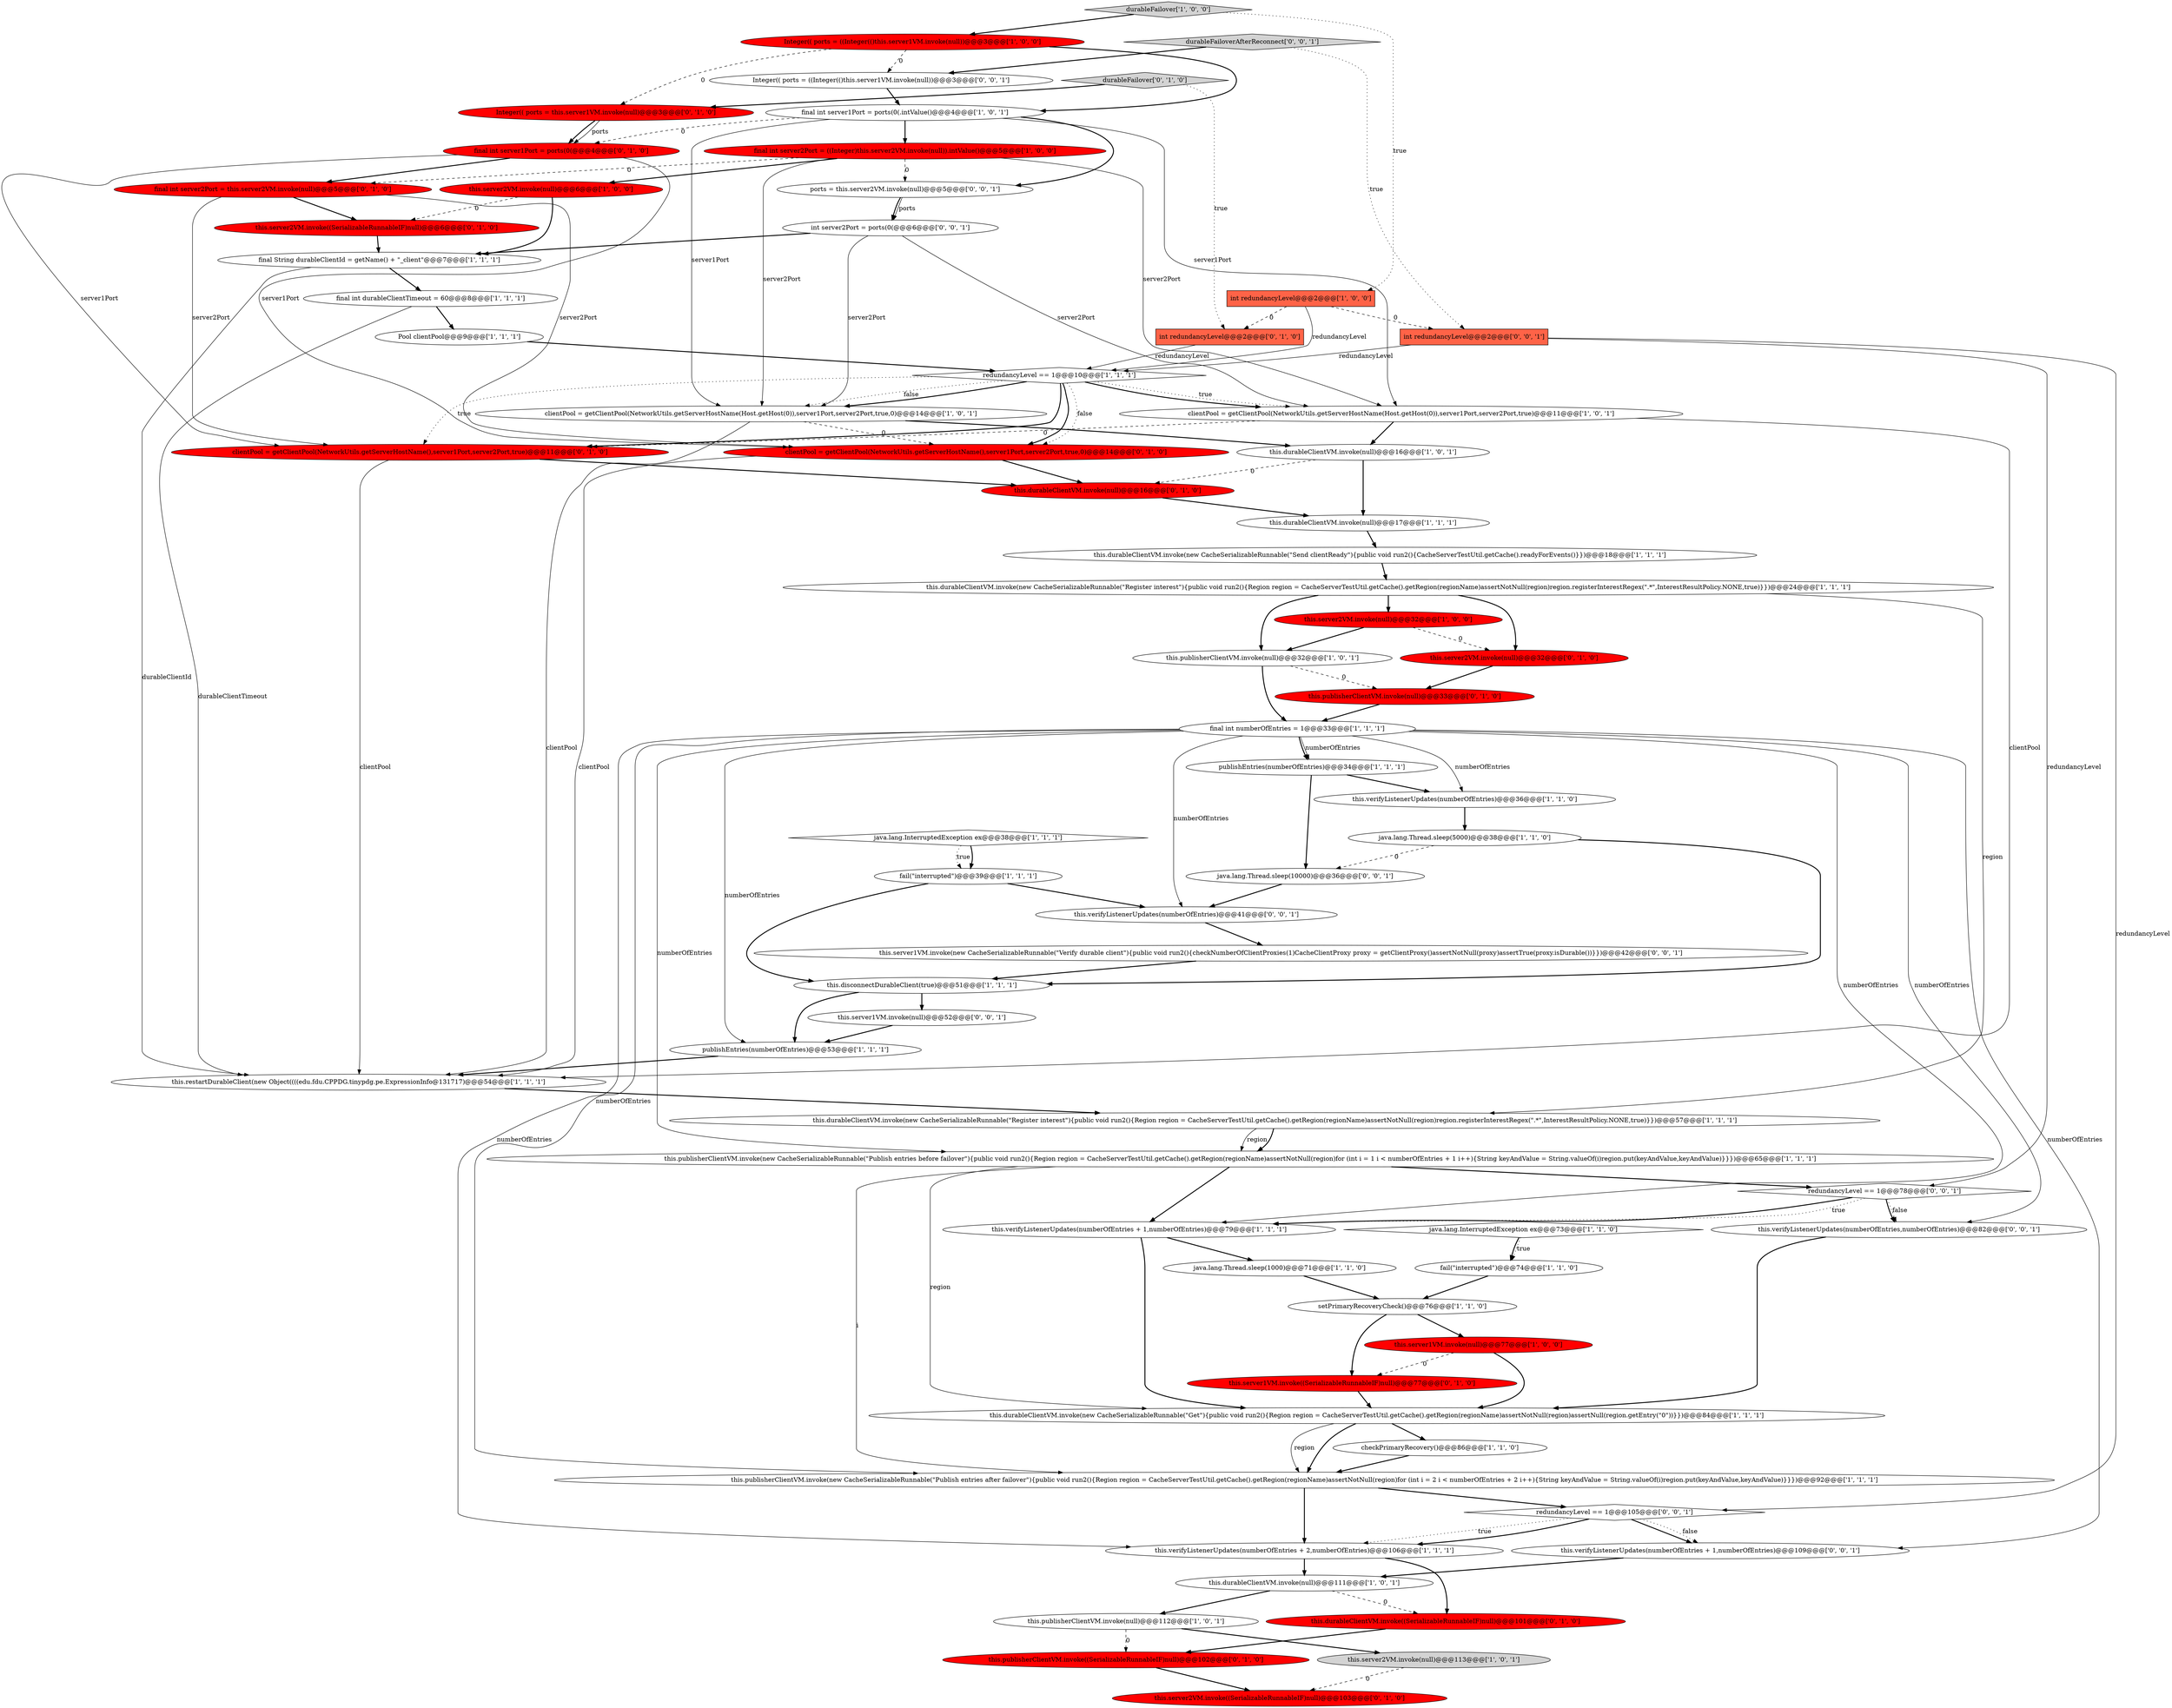 digraph {
37 [style = filled, label = "this.restartDurableClient(new Object((((edu.fdu.CPPDG.tinypdg.pe.ExpressionInfo@131717)@@@54@@@['1', '1', '1']", fillcolor = white, shape = ellipse image = "AAA0AAABBB1BBB"];
69 [style = filled, label = "int redundancyLevel@@@2@@@['0', '0', '1']", fillcolor = tomato, shape = box image = "AAA0AAABBB3BBB"];
21 [style = filled, label = "this.durableClientVM.invoke(new CacheSerializableRunnable(\"Get\"){public void run2(){Region region = CacheServerTestUtil.getCache().getRegion(regionName)assertNotNull(region)assertNull(region.getEntry(\"0\"))}})@@@84@@@['1', '1', '1']", fillcolor = white, shape = ellipse image = "AAA0AAABBB1BBB"];
35 [style = filled, label = "fail(\"interrupted\")@@@74@@@['1', '1', '0']", fillcolor = white, shape = ellipse image = "AAA0AAABBB1BBB"];
43 [style = filled, label = "this.server2VM.invoke((SerializableRunnableIF)null)@@@6@@@['0', '1', '0']", fillcolor = red, shape = ellipse image = "AAA1AAABBB2BBB"];
44 [style = filled, label = "clientPool = getClientPool(NetworkUtils.getServerHostName(),server1Port,server2Port,true,0)@@@14@@@['0', '1', '0']", fillcolor = red, shape = ellipse image = "AAA1AAABBB2BBB"];
19 [style = filled, label = "final String durableClientId = getName() + \"_client\"@@@7@@@['1', '1', '1']", fillcolor = white, shape = ellipse image = "AAA0AAABBB1BBB"];
64 [style = filled, label = "redundancyLevel == 1@@@78@@@['0', '0', '1']", fillcolor = white, shape = diamond image = "AAA0AAABBB3BBB"];
46 [style = filled, label = "this.publisherClientVM.invoke(null)@@@33@@@['0', '1', '0']", fillcolor = red, shape = ellipse image = "AAA1AAABBB2BBB"];
47 [style = filled, label = "this.server2VM.invoke(null)@@@32@@@['0', '1', '0']", fillcolor = red, shape = ellipse image = "AAA1AAABBB2BBB"];
65 [style = filled, label = "durableFailoverAfterReconnect['0', '0', '1']", fillcolor = lightgray, shape = diamond image = "AAA0AAABBB3BBB"];
3 [style = filled, label = "this.publisherClientVM.invoke(new CacheSerializableRunnable(\"Publish entries before failover\"){public void run2(){Region region = CacheServerTestUtil.getCache().getRegion(regionName)assertNotNull(region)for (int i = 1 i < numberOfEntries + 1 i++){String keyAndValue = String.valueOf(i)region.put(keyAndValue,keyAndValue)}}})@@@65@@@['1', '1', '1']", fillcolor = white, shape = ellipse image = "AAA0AAABBB1BBB"];
36 [style = filled, label = "java.lang.Thread.sleep(5000)@@@38@@@['1', '1', '0']", fillcolor = white, shape = ellipse image = "AAA0AAABBB1BBB"];
20 [style = filled, label = "this.durableClientVM.invoke(new CacheSerializableRunnable(\"Send clientReady\"){public void run2(){CacheServerTestUtil.getCache().readyForEvents()}})@@@18@@@['1', '1', '1']", fillcolor = white, shape = ellipse image = "AAA0AAABBB1BBB"];
22 [style = filled, label = "this.durableClientVM.invoke(null)@@@17@@@['1', '1', '1']", fillcolor = white, shape = ellipse image = "AAA0AAABBB1BBB"];
6 [style = filled, label = "this.server2VM.invoke(null)@@@6@@@['1', '0', '0']", fillcolor = red, shape = ellipse image = "AAA1AAABBB1BBB"];
24 [style = filled, label = "setPrimaryRecoveryCheck()@@@76@@@['1', '1', '0']", fillcolor = white, shape = ellipse image = "AAA0AAABBB1BBB"];
10 [style = filled, label = "java.lang.Thread.sleep(1000)@@@71@@@['1', '1', '0']", fillcolor = white, shape = ellipse image = "AAA0AAABBB1BBB"];
32 [style = filled, label = "int redundancyLevel@@@2@@@['1', '0', '0']", fillcolor = tomato, shape = box image = "AAA1AAABBB1BBB"];
18 [style = filled, label = "durableFailover['1', '0', '0']", fillcolor = lightgray, shape = diamond image = "AAA0AAABBB1BBB"];
34 [style = filled, label = "this.server2VM.invoke(null)@@@32@@@['1', '0', '0']", fillcolor = red, shape = ellipse image = "AAA1AAABBB1BBB"];
49 [style = filled, label = "final int server2Port = this.server2VM.invoke(null)@@@5@@@['0', '1', '0']", fillcolor = red, shape = ellipse image = "AAA1AAABBB2BBB"];
51 [style = filled, label = "this.durableClientVM.invoke(null)@@@16@@@['0', '1', '0']", fillcolor = red, shape = ellipse image = "AAA1AAABBB2BBB"];
55 [style = filled, label = "this.publisherClientVM.invoke((SerializableRunnableIF)null)@@@102@@@['0', '1', '0']", fillcolor = red, shape = ellipse image = "AAA1AAABBB2BBB"];
38 [style = filled, label = "this.verifyListenerUpdates(numberOfEntries + 2,numberOfEntries)@@@106@@@['1', '1', '1']", fillcolor = white, shape = ellipse image = "AAA0AAABBB1BBB"];
57 [style = filled, label = "this.server1VM.invoke(null)@@@52@@@['0', '0', '1']", fillcolor = white, shape = ellipse image = "AAA0AAABBB3BBB"];
11 [style = filled, label = "this.durableClientVM.invoke(null)@@@111@@@['1', '0', '1']", fillcolor = white, shape = ellipse image = "AAA0AAABBB1BBB"];
7 [style = filled, label = "clientPool = getClientPool(NetworkUtils.getServerHostName(Host.getHost(0)),server1Port,server2Port,true,0)@@@14@@@['1', '0', '1']", fillcolor = white, shape = ellipse image = "AAA0AAABBB1BBB"];
14 [style = filled, label = "final int numberOfEntries = 1@@@33@@@['1', '1', '1']", fillcolor = white, shape = ellipse image = "AAA0AAABBB1BBB"];
29 [style = filled, label = "clientPool = getClientPool(NetworkUtils.getServerHostName(Host.getHost(0)),server1Port,server2Port,true)@@@11@@@['1', '0', '1']", fillcolor = white, shape = ellipse image = "AAA0AAABBB1BBB"];
52 [style = filled, label = "this.server2VM.invoke((SerializableRunnableIF)null)@@@103@@@['0', '1', '0']", fillcolor = red, shape = ellipse image = "AAA1AAABBB2BBB"];
30 [style = filled, label = "publishEntries(numberOfEntries)@@@53@@@['1', '1', '1']", fillcolor = white, shape = ellipse image = "AAA0AAABBB1BBB"];
12 [style = filled, label = "redundancyLevel == 1@@@10@@@['1', '1', '1']", fillcolor = white, shape = diamond image = "AAA0AAABBB1BBB"];
2 [style = filled, label = "Integer(( ports = ((Integer(()this.server1VM.invoke(null))@@@3@@@['1', '0', '0']", fillcolor = red, shape = ellipse image = "AAA1AAABBB1BBB"];
39 [style = filled, label = "this.durableClientVM.invoke(new CacheSerializableRunnable(\"Register interest\"){public void run2(){Region region = CacheServerTestUtil.getCache().getRegion(regionName)assertNotNull(region)region.registerInterestRegex(\".*\",InterestResultPolicy.NONE,true)}})@@@57@@@['1', '1', '1']", fillcolor = white, shape = ellipse image = "AAA0AAABBB1BBB"];
17 [style = filled, label = "this.server2VM.invoke(null)@@@113@@@['1', '0', '1']", fillcolor = lightgray, shape = ellipse image = "AAA0AAABBB1BBB"];
54 [style = filled, label = "Integer(( ports = this.server1VM.invoke(null)@@@3@@@['0', '1', '0']", fillcolor = red, shape = ellipse image = "AAA1AAABBB2BBB"];
56 [style = filled, label = "int redundancyLevel@@@2@@@['0', '1', '0']", fillcolor = tomato, shape = box image = "AAA1AAABBB2BBB"];
61 [style = filled, label = "java.lang.Thread.sleep(10000)@@@36@@@['0', '0', '1']", fillcolor = white, shape = ellipse image = "AAA0AAABBB3BBB"];
25 [style = filled, label = "this.durableClientVM.invoke(new CacheSerializableRunnable(\"Register interest\"){public void run2(){Region region = CacheServerTestUtil.getCache().getRegion(regionName)assertNotNull(region)region.registerInterestRegex(\".*\",InterestResultPolicy.NONE,true)}})@@@24@@@['1', '1', '1']", fillcolor = white, shape = ellipse image = "AAA0AAABBB1BBB"];
66 [style = filled, label = "this.verifyListenerUpdates(numberOfEntries + 1,numberOfEntries)@@@109@@@['0', '0', '1']", fillcolor = white, shape = ellipse image = "AAA0AAABBB3BBB"];
28 [style = filled, label = "this.verifyListenerUpdates(numberOfEntries)@@@36@@@['1', '1', '0']", fillcolor = white, shape = ellipse image = "AAA0AAABBB1BBB"];
50 [style = filled, label = "clientPool = getClientPool(NetworkUtils.getServerHostName(),server1Port,server2Port,true)@@@11@@@['0', '1', '0']", fillcolor = red, shape = ellipse image = "AAA1AAABBB2BBB"];
40 [style = filled, label = "fail(\"interrupted\")@@@39@@@['1', '1', '1']", fillcolor = white, shape = ellipse image = "AAA0AAABBB1BBB"];
62 [style = filled, label = "int server2Port = ports(0(@@@6@@@['0', '0', '1']", fillcolor = white, shape = ellipse image = "AAA0AAABBB3BBB"];
67 [style = filled, label = "Integer(( ports = ((Integer(()this.server1VM.invoke(null))@@@3@@@['0', '0', '1']", fillcolor = white, shape = ellipse image = "AAA0AAABBB3BBB"];
15 [style = filled, label = "final int durableClientTimeout = 60@@@8@@@['1', '1', '1']", fillcolor = white, shape = ellipse image = "AAA0AAABBB1BBB"];
5 [style = filled, label = "this.verifyListenerUpdates(numberOfEntries + 1,numberOfEntries)@@@79@@@['1', '1', '1']", fillcolor = white, shape = ellipse image = "AAA0AAABBB1BBB"];
1 [style = filled, label = "final int server1Port = ports(0(.intValue()@@@4@@@['1', '0', '1']", fillcolor = white, shape = ellipse image = "AAA0AAABBB1BBB"];
8 [style = filled, label = "java.lang.InterruptedException ex@@@38@@@['1', '1', '1']", fillcolor = white, shape = diamond image = "AAA0AAABBB1BBB"];
13 [style = filled, label = "this.publisherClientVM.invoke(new CacheSerializableRunnable(\"Publish entries after failover\"){public void run2(){Region region = CacheServerTestUtil.getCache().getRegion(regionName)assertNotNull(region)for (int i = 2 i < numberOfEntries + 2 i++){String keyAndValue = String.valueOf(i)region.put(keyAndValue,keyAndValue)}}})@@@92@@@['1', '1', '1']", fillcolor = white, shape = ellipse image = "AAA0AAABBB1BBB"];
9 [style = filled, label = "this.disconnectDurableClient(true)@@@51@@@['1', '1', '1']", fillcolor = white, shape = ellipse image = "AAA0AAABBB1BBB"];
26 [style = filled, label = "this.publisherClientVM.invoke(null)@@@32@@@['1', '0', '1']", fillcolor = white, shape = ellipse image = "AAA0AAABBB1BBB"];
59 [style = filled, label = "this.server1VM.invoke(new CacheSerializableRunnable(\"Verify durable client\"){public void run2(){checkNumberOfClientProxies(1)CacheClientProxy proxy = getClientProxy()assertNotNull(proxy)assertTrue(proxy.isDurable())}})@@@42@@@['0', '0', '1']", fillcolor = white, shape = ellipse image = "AAA0AAABBB3BBB"];
63 [style = filled, label = "redundancyLevel == 1@@@105@@@['0', '0', '1']", fillcolor = white, shape = diamond image = "AAA0AAABBB3BBB"];
48 [style = filled, label = "durableFailover['0', '1', '0']", fillcolor = lightgray, shape = diamond image = "AAA0AAABBB2BBB"];
58 [style = filled, label = "this.verifyListenerUpdates(numberOfEntries)@@@41@@@['0', '0', '1']", fillcolor = white, shape = ellipse image = "AAA0AAABBB3BBB"];
27 [style = filled, label = "this.publisherClientVM.invoke(null)@@@112@@@['1', '0', '1']", fillcolor = white, shape = ellipse image = "AAA0AAABBB1BBB"];
0 [style = filled, label = "this.durableClientVM.invoke(null)@@@16@@@['1', '0', '1']", fillcolor = white, shape = ellipse image = "AAA0AAABBB1BBB"];
53 [style = filled, label = "this.durableClientVM.invoke((SerializableRunnableIF)null)@@@101@@@['0', '1', '0']", fillcolor = red, shape = ellipse image = "AAA1AAABBB2BBB"];
31 [style = filled, label = "final int server2Port = ((Integer)this.server2VM.invoke(null)).intValue()@@@5@@@['1', '0', '0']", fillcolor = red, shape = ellipse image = "AAA1AAABBB1BBB"];
16 [style = filled, label = "this.server1VM.invoke(null)@@@77@@@['1', '0', '0']", fillcolor = red, shape = ellipse image = "AAA1AAABBB1BBB"];
33 [style = filled, label = "Pool clientPool@@@9@@@['1', '1', '1']", fillcolor = white, shape = ellipse image = "AAA0AAABBB1BBB"];
23 [style = filled, label = "checkPrimaryRecovery()@@@86@@@['1', '1', '0']", fillcolor = white, shape = ellipse image = "AAA0AAABBB1BBB"];
45 [style = filled, label = "this.server1VM.invoke((SerializableRunnableIF)null)@@@77@@@['0', '1', '0']", fillcolor = red, shape = ellipse image = "AAA1AAABBB2BBB"];
60 [style = filled, label = "ports = this.server2VM.invoke(null)@@@5@@@['0', '0', '1']", fillcolor = white, shape = ellipse image = "AAA0AAABBB3BBB"];
42 [style = filled, label = "final int server1Port = ports(0(@@@4@@@['0', '1', '0']", fillcolor = red, shape = ellipse image = "AAA1AAABBB2BBB"];
68 [style = filled, label = "this.verifyListenerUpdates(numberOfEntries,numberOfEntries)@@@82@@@['0', '0', '1']", fillcolor = white, shape = ellipse image = "AAA0AAABBB3BBB"];
41 [style = filled, label = "java.lang.InterruptedException ex@@@73@@@['1', '1', '0']", fillcolor = white, shape = diamond image = "AAA0AAABBB1BBB"];
4 [style = filled, label = "publishEntries(numberOfEntries)@@@34@@@['1', '1', '1']", fillcolor = white, shape = ellipse image = "AAA0AAABBB1BBB"];
15->37 [style = solid, label="durableClientTimeout"];
1->42 [style = dashed, label="0"];
11->53 [style = dashed, label="0"];
65->67 [style = bold, label=""];
12->44 [style = bold, label=""];
25->34 [style = bold, label=""];
14->66 [style = solid, label="numberOfEntries"];
49->50 [style = solid, label="server2Port"];
10->24 [style = bold, label=""];
39->3 [style = solid, label="region"];
59->9 [style = bold, label=""];
29->0 [style = bold, label=""];
14->13 [style = solid, label="numberOfEntries"];
67->1 [style = bold, label=""];
17->52 [style = dashed, label="0"];
8->40 [style = bold, label=""];
12->7 [style = bold, label=""];
68->21 [style = bold, label=""];
29->37 [style = solid, label="clientPool"];
43->19 [style = bold, label=""];
48->54 [style = bold, label=""];
44->51 [style = bold, label=""];
63->66 [style = bold, label=""];
3->5 [style = bold, label=""];
3->21 [style = solid, label="region"];
31->6 [style = bold, label=""];
56->12 [style = solid, label="redundancyLevel"];
34->26 [style = bold, label=""];
23->13 [style = bold, label=""];
27->17 [style = bold, label=""];
0->51 [style = dashed, label="0"];
58->59 [style = bold, label=""];
7->44 [style = dashed, label="0"];
19->15 [style = bold, label=""];
1->31 [style = bold, label=""];
63->38 [style = bold, label=""];
19->37 [style = solid, label="durableClientId"];
21->13 [style = bold, label=""];
13->63 [style = bold, label=""];
12->44 [style = dotted, label="false"];
64->5 [style = dotted, label="true"];
5->10 [style = bold, label=""];
25->47 [style = bold, label=""];
28->36 [style = bold, label=""];
36->9 [style = bold, label=""];
12->7 [style = dotted, label="false"];
60->62 [style = solid, label="ports"];
38->11 [style = bold, label=""];
62->7 [style = solid, label="server2Port"];
60->62 [style = bold, label=""];
26->14 [style = bold, label=""];
49->44 [style = solid, label="server2Port"];
38->53 [style = bold, label=""];
8->40 [style = dotted, label="true"];
7->0 [style = bold, label=""];
14->68 [style = solid, label="numberOfEntries"];
14->5 [style = solid, label="numberOfEntries"];
3->13 [style = solid, label="i"];
20->25 [style = bold, label=""];
69->64 [style = solid, label="redundancyLevel"];
1->29 [style = solid, label="server1Port"];
12->50 [style = dotted, label="true"];
2->67 [style = dashed, label="0"];
14->4 [style = solid, label="numberOfEntries"];
5->21 [style = bold, label=""];
32->12 [style = solid, label="redundancyLevel"];
12->29 [style = bold, label=""];
3->64 [style = bold, label=""];
22->20 [style = bold, label=""];
25->26 [style = bold, label=""];
16->45 [style = dashed, label="0"];
57->30 [style = bold, label=""];
46->14 [style = bold, label=""];
2->54 [style = dashed, label="0"];
45->21 [style = bold, label=""];
26->46 [style = dashed, label="0"];
21->13 [style = solid, label="region"];
50->37 [style = solid, label="clientPool"];
63->38 [style = dotted, label="true"];
69->12 [style = solid, label="redundancyLevel"];
42->50 [style = solid, label="server1Port"];
31->49 [style = dashed, label="0"];
27->55 [style = dashed, label="0"];
69->63 [style = solid, label="redundancyLevel"];
15->33 [style = bold, label=""];
14->4 [style = bold, label=""];
21->23 [style = bold, label=""];
66->11 [style = bold, label=""];
41->35 [style = dotted, label="true"];
54->42 [style = solid, label="ports"];
2->1 [style = bold, label=""];
48->56 [style = dotted, label="true"];
62->19 [style = bold, label=""];
40->9 [style = bold, label=""];
7->37 [style = solid, label="clientPool"];
33->12 [style = bold, label=""];
14->30 [style = solid, label="numberOfEntries"];
14->38 [style = solid, label="numberOfEntries"];
24->45 [style = bold, label=""];
35->24 [style = bold, label=""];
54->42 [style = bold, label=""];
32->69 [style = dashed, label="0"];
14->28 [style = solid, label="numberOfEntries"];
31->60 [style = dashed, label="0"];
55->52 [style = bold, label=""];
63->66 [style = dotted, label="false"];
37->39 [style = bold, label=""];
42->44 [style = solid, label="server1Port"];
1->60 [style = bold, label=""];
41->35 [style = bold, label=""];
53->55 [style = bold, label=""];
25->39 [style = solid, label="region"];
12->50 [style = bold, label=""];
14->58 [style = solid, label="numberOfEntries"];
12->29 [style = dotted, label="true"];
9->57 [style = bold, label=""];
64->68 [style = dotted, label="false"];
6->43 [style = dashed, label="0"];
39->3 [style = bold, label=""];
34->47 [style = dashed, label="0"];
47->46 [style = bold, label=""];
9->30 [style = bold, label=""];
6->19 [style = bold, label=""];
30->37 [style = bold, label=""];
61->58 [style = bold, label=""];
18->2 [style = bold, label=""];
44->37 [style = solid, label="clientPool"];
18->32 [style = dotted, label="true"];
49->43 [style = bold, label=""];
1->7 [style = solid, label="server1Port"];
4->61 [style = bold, label=""];
4->28 [style = bold, label=""];
65->69 [style = dotted, label="true"];
24->16 [style = bold, label=""];
32->56 [style = dashed, label="0"];
29->50 [style = dashed, label="0"];
62->29 [style = solid, label="server2Port"];
31->29 [style = solid, label="server2Port"];
31->7 [style = solid, label="server2Port"];
16->21 [style = bold, label=""];
50->51 [style = bold, label=""];
0->22 [style = bold, label=""];
51->22 [style = bold, label=""];
64->68 [style = bold, label=""];
36->61 [style = dashed, label="0"];
14->3 [style = solid, label="numberOfEntries"];
42->49 [style = bold, label=""];
13->38 [style = bold, label=""];
11->27 [style = bold, label=""];
40->58 [style = bold, label=""];
64->5 [style = bold, label=""];
}
